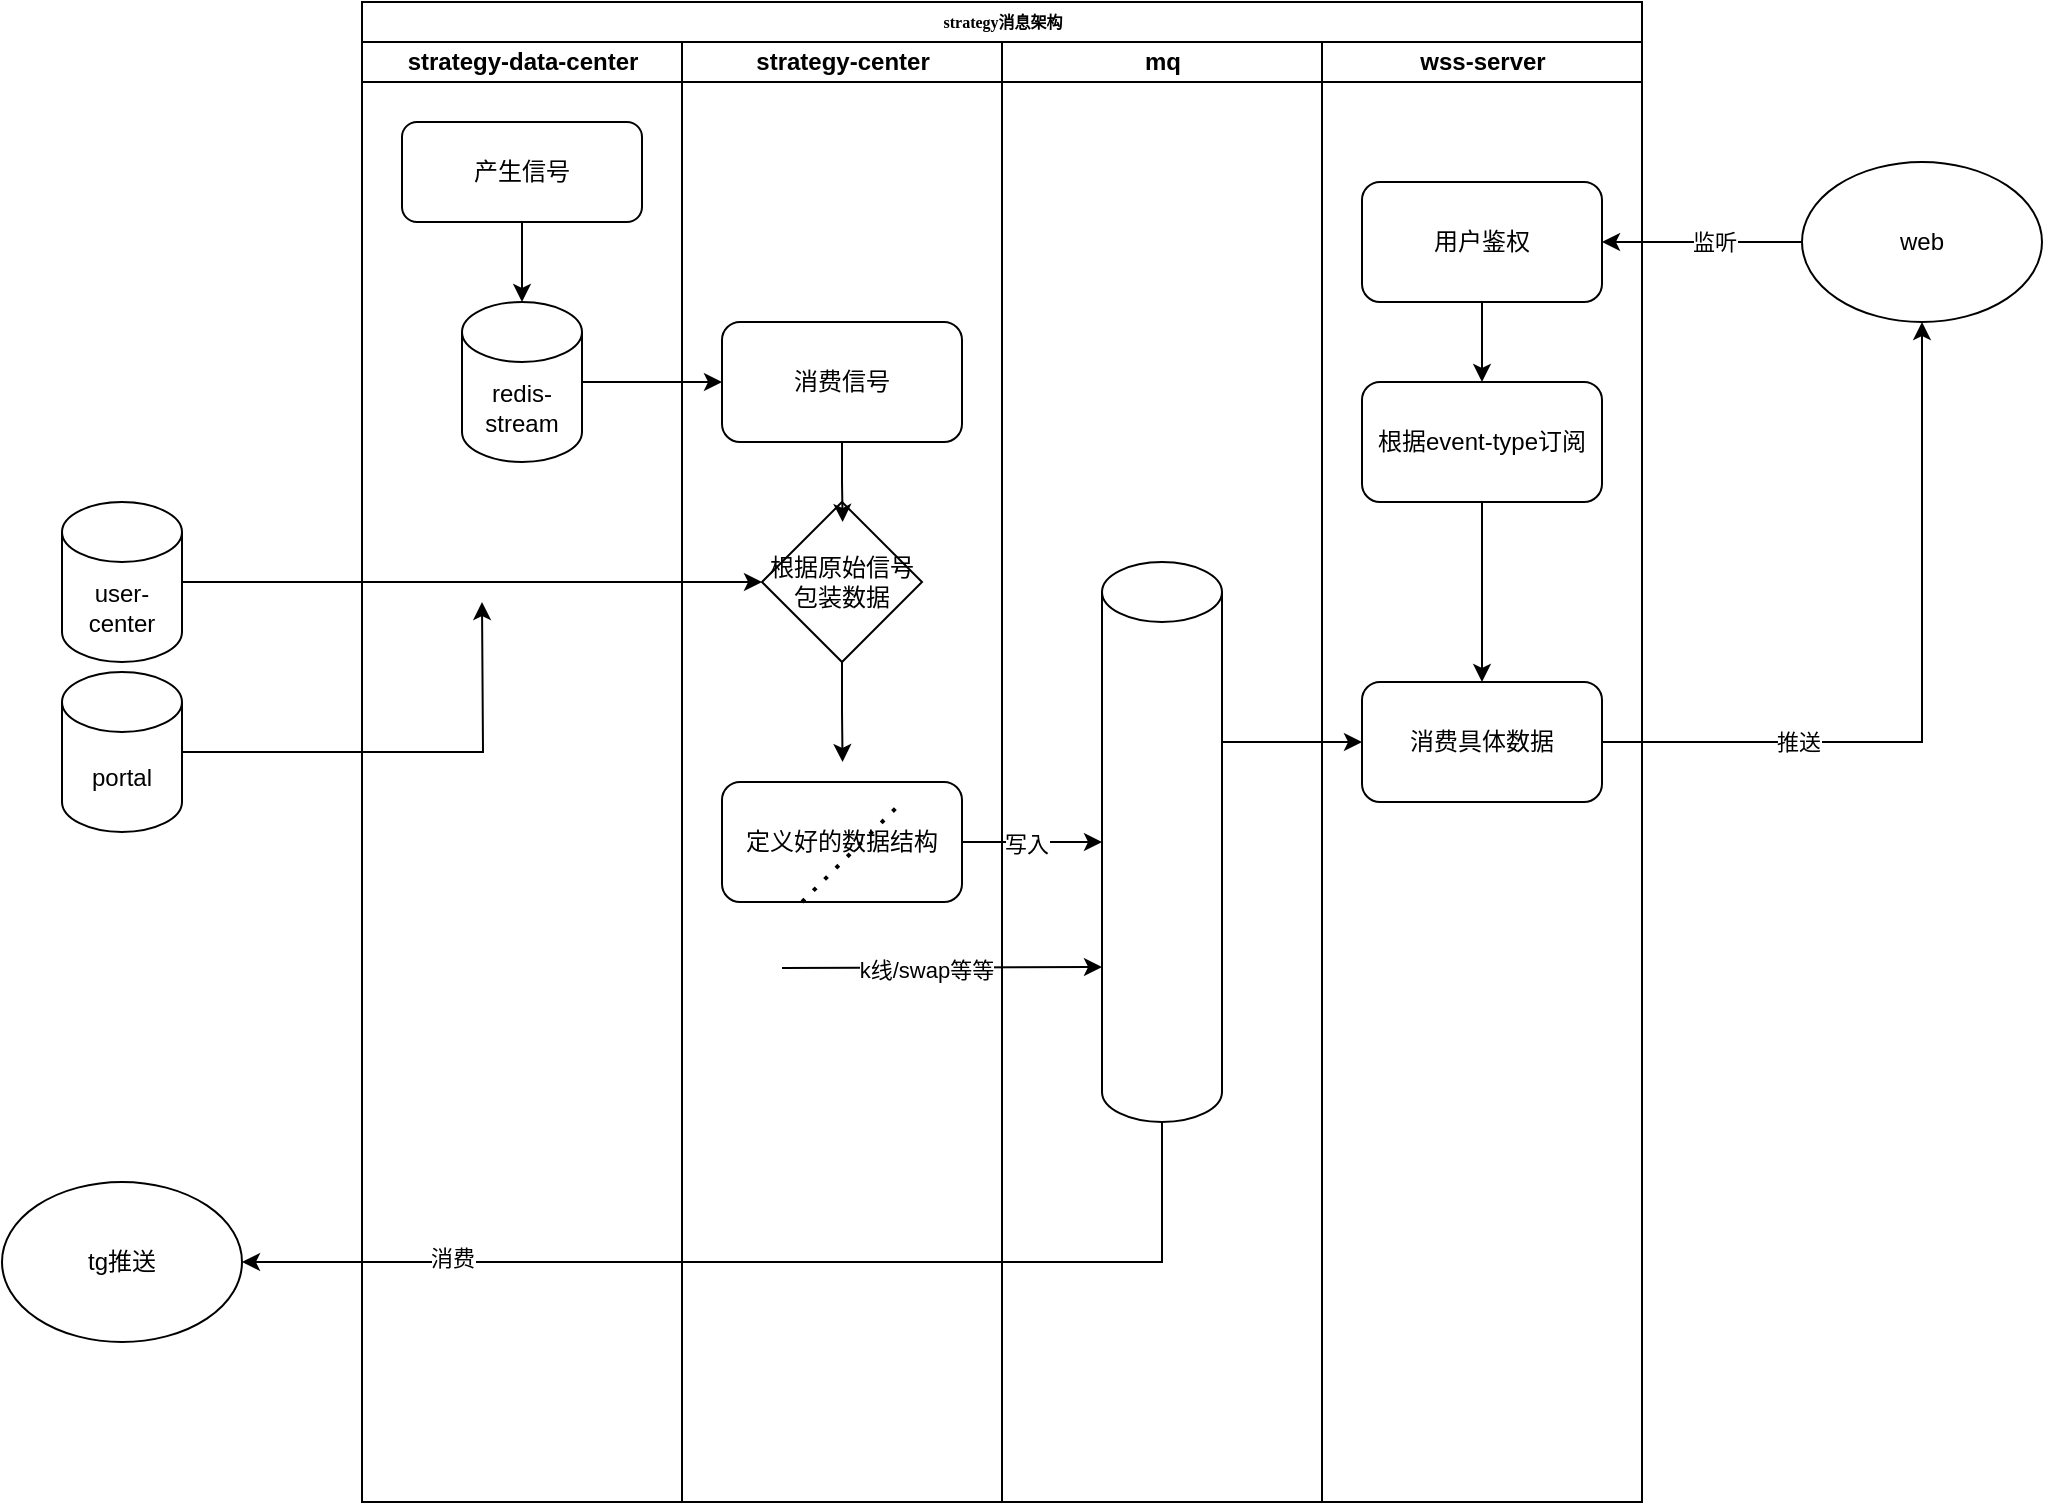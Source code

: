 <mxfile version="26.2.10">
  <diagram name="Page-1" id="74e2e168-ea6b-b213-b513-2b3c1d86103e">
    <mxGraphModel dx="1354" dy="873" grid="1" gridSize="10" guides="1" tooltips="1" connect="1" arrows="1" fold="1" page="1" pageScale="1" pageWidth="1100" pageHeight="850" background="none" math="0" shadow="0">
      <root>
        <mxCell id="0" />
        <mxCell id="1" parent="0" />
        <mxCell id="77e6c97f196da883-1" value="strategy消息架构" style="swimlane;html=1;childLayout=stackLayout;startSize=20;rounded=0;shadow=0;labelBackgroundColor=none;strokeWidth=1;fontFamily=Verdana;fontSize=8;align=center;" parent="1" vertex="1">
          <mxGeometry x="230" y="40" width="640" height="750" as="geometry" />
        </mxCell>
        <mxCell id="77e6c97f196da883-3" value="strategy-data-center" style="swimlane;html=1;startSize=20;" parent="77e6c97f196da883-1" vertex="1">
          <mxGeometry y="20" width="160" height="730" as="geometry" />
        </mxCell>
        <mxCell id="DddXrHsZ-RXUBKqkZNDK-5" style="edgeStyle=orthogonalEdgeStyle;rounded=0;orthogonalLoop=1;jettySize=auto;html=1;exitX=0.5;exitY=1;exitDx=0;exitDy=0;" edge="1" parent="77e6c97f196da883-3" source="DddXrHsZ-RXUBKqkZNDK-2" target="DddXrHsZ-RXUBKqkZNDK-4">
          <mxGeometry relative="1" as="geometry" />
        </mxCell>
        <mxCell id="DddXrHsZ-RXUBKqkZNDK-2" value="产生信号" style="rounded=1;whiteSpace=wrap;html=1;" vertex="1" parent="77e6c97f196da883-3">
          <mxGeometry x="20" y="40" width="120" height="50" as="geometry" />
        </mxCell>
        <mxCell id="DddXrHsZ-RXUBKqkZNDK-4" value="redis-stream" style="shape=cylinder3;whiteSpace=wrap;html=1;boundedLbl=1;backgroundOutline=1;size=15;" vertex="1" parent="77e6c97f196da883-3">
          <mxGeometry x="50" y="130" width="60" height="80" as="geometry" />
        </mxCell>
        <mxCell id="77e6c97f196da883-4" value="strategy-center" style="swimlane;html=1;startSize=20;" parent="77e6c97f196da883-1" vertex="1">
          <mxGeometry x="160" y="20" width="160" height="730" as="geometry" />
        </mxCell>
        <mxCell id="DddXrHsZ-RXUBKqkZNDK-6" value="消费信号" style="rounded=1;whiteSpace=wrap;html=1;" vertex="1" parent="77e6c97f196da883-4">
          <mxGeometry x="20" y="140" width="120" height="60" as="geometry" />
        </mxCell>
        <mxCell id="DddXrHsZ-RXUBKqkZNDK-11" style="edgeStyle=orthogonalEdgeStyle;rounded=0;orthogonalLoop=1;jettySize=auto;html=1;exitX=0.5;exitY=1;exitDx=0;exitDy=0;" edge="1" parent="77e6c97f196da883-4" source="DddXrHsZ-RXUBKqkZNDK-8">
          <mxGeometry relative="1" as="geometry">
            <mxPoint x="80.286" y="360" as="targetPoint" />
          </mxGeometry>
        </mxCell>
        <mxCell id="DddXrHsZ-RXUBKqkZNDK-8" value="根据原始信号包装数据" style="rhombus;whiteSpace=wrap;html=1;" vertex="1" parent="77e6c97f196da883-4">
          <mxGeometry x="40" y="230" width="80" height="80" as="geometry" />
        </mxCell>
        <mxCell id="DddXrHsZ-RXUBKqkZNDK-12" style="edgeStyle=orthogonalEdgeStyle;rounded=0;orthogonalLoop=1;jettySize=auto;html=1;exitX=0.5;exitY=1;exitDx=0;exitDy=0;entryX=0.504;entryY=0.125;entryDx=0;entryDy=0;entryPerimeter=0;" edge="1" parent="77e6c97f196da883-4" source="DddXrHsZ-RXUBKqkZNDK-6" target="DddXrHsZ-RXUBKqkZNDK-8">
          <mxGeometry relative="1" as="geometry" />
        </mxCell>
        <mxCell id="DddXrHsZ-RXUBKqkZNDK-17" value="定义好的数据结构" style="rounded=1;whiteSpace=wrap;html=1;" vertex="1" parent="77e6c97f196da883-4">
          <mxGeometry x="20" y="370" width="120" height="60" as="geometry" />
        </mxCell>
        <mxCell id="77e6c97f196da883-5" value="mq" style="swimlane;html=1;startSize=20;" parent="77e6c97f196da883-1" vertex="1">
          <mxGeometry x="320" y="20" width="160" height="730" as="geometry" />
        </mxCell>
        <mxCell id="DddXrHsZ-RXUBKqkZNDK-1" value="" style="shape=cylinder3;whiteSpace=wrap;html=1;boundedLbl=1;backgroundOutline=1;size=15;" vertex="1" parent="77e6c97f196da883-5">
          <mxGeometry x="50" y="260" width="60" height="280" as="geometry" />
        </mxCell>
        <mxCell id="77e6c97f196da883-6" value="wss-server" style="swimlane;html=1;startSize=20;" parent="77e6c97f196da883-1" vertex="1">
          <mxGeometry x="480" y="20" width="160" height="730" as="geometry" />
        </mxCell>
        <mxCell id="DddXrHsZ-RXUBKqkZNDK-26" style="edgeStyle=orthogonalEdgeStyle;rounded=0;orthogonalLoop=1;jettySize=auto;html=1;exitX=0.5;exitY=1;exitDx=0;exitDy=0;entryX=0.5;entryY=0;entryDx=0;entryDy=0;" edge="1" parent="77e6c97f196da883-6" source="DddXrHsZ-RXUBKqkZNDK-23" target="DddXrHsZ-RXUBKqkZNDK-25">
          <mxGeometry relative="1" as="geometry" />
        </mxCell>
        <mxCell id="DddXrHsZ-RXUBKqkZNDK-23" value="用户鉴权" style="rounded=1;whiteSpace=wrap;html=1;" vertex="1" parent="77e6c97f196da883-6">
          <mxGeometry x="20" y="70" width="120" height="60" as="geometry" />
        </mxCell>
        <mxCell id="DddXrHsZ-RXUBKqkZNDK-33" style="edgeStyle=orthogonalEdgeStyle;rounded=0;orthogonalLoop=1;jettySize=auto;html=1;exitX=0.5;exitY=1;exitDx=0;exitDy=0;entryX=0.5;entryY=0;entryDx=0;entryDy=0;" edge="1" parent="77e6c97f196da883-6" source="DddXrHsZ-RXUBKqkZNDK-25" target="DddXrHsZ-RXUBKqkZNDK-30">
          <mxGeometry relative="1" as="geometry" />
        </mxCell>
        <mxCell id="DddXrHsZ-RXUBKqkZNDK-25" value="根据event-type订阅" style="rounded=1;whiteSpace=wrap;html=1;" vertex="1" parent="77e6c97f196da883-6">
          <mxGeometry x="20" y="170" width="120" height="60" as="geometry" />
        </mxCell>
        <mxCell id="DddXrHsZ-RXUBKqkZNDK-30" value="消费具体数据" style="rounded=1;whiteSpace=wrap;html=1;" vertex="1" parent="77e6c97f196da883-6">
          <mxGeometry x="20" y="320" width="120" height="60" as="geometry" />
        </mxCell>
        <mxCell id="DddXrHsZ-RXUBKqkZNDK-7" style="edgeStyle=orthogonalEdgeStyle;rounded=0;orthogonalLoop=1;jettySize=auto;html=1;exitX=1;exitY=0.5;exitDx=0;exitDy=0;exitPerimeter=0;entryX=0;entryY=0.5;entryDx=0;entryDy=0;" edge="1" parent="77e6c97f196da883-1" source="DddXrHsZ-RXUBKqkZNDK-4" target="DddXrHsZ-RXUBKqkZNDK-6">
          <mxGeometry relative="1" as="geometry" />
        </mxCell>
        <mxCell id="DddXrHsZ-RXUBKqkZNDK-18" style="edgeStyle=orthogonalEdgeStyle;rounded=0;orthogonalLoop=1;jettySize=auto;html=1;exitX=1;exitY=0.5;exitDx=0;exitDy=0;entryX=0;entryY=0.5;entryDx=0;entryDy=0;entryPerimeter=0;" edge="1" parent="77e6c97f196da883-1" source="DddXrHsZ-RXUBKqkZNDK-17" target="DddXrHsZ-RXUBKqkZNDK-1">
          <mxGeometry relative="1" as="geometry" />
        </mxCell>
        <mxCell id="DddXrHsZ-RXUBKqkZNDK-19" value="写入" style="edgeLabel;html=1;align=center;verticalAlign=middle;resizable=0;points=[];" vertex="1" connectable="0" parent="DddXrHsZ-RXUBKqkZNDK-18">
          <mxGeometry x="-0.094" y="-1" relative="1" as="geometry">
            <mxPoint as="offset" />
          </mxGeometry>
        </mxCell>
        <mxCell id="DddXrHsZ-RXUBKqkZNDK-35" style="edgeStyle=orthogonalEdgeStyle;rounded=0;orthogonalLoop=1;jettySize=auto;html=1;exitX=1;exitY=0;exitDx=0;exitDy=77.5;exitPerimeter=0;entryX=0;entryY=0.5;entryDx=0;entryDy=0;" edge="1" parent="77e6c97f196da883-1" source="DddXrHsZ-RXUBKqkZNDK-1" target="DddXrHsZ-RXUBKqkZNDK-30">
          <mxGeometry relative="1" as="geometry">
            <Array as="points">
              <mxPoint x="430" y="370" />
            </Array>
          </mxGeometry>
        </mxCell>
        <mxCell id="DddXrHsZ-RXUBKqkZNDK-14" style="edgeStyle=orthogonalEdgeStyle;rounded=0;orthogonalLoop=1;jettySize=auto;html=1;exitX=1;exitY=0.5;exitDx=0;exitDy=0;exitPerimeter=0;entryX=0;entryY=0.5;entryDx=0;entryDy=0;" edge="1" parent="1" source="DddXrHsZ-RXUBKqkZNDK-9" target="DddXrHsZ-RXUBKqkZNDK-8">
          <mxGeometry relative="1" as="geometry" />
        </mxCell>
        <mxCell id="DddXrHsZ-RXUBKqkZNDK-9" value="user-center" style="shape=cylinder3;whiteSpace=wrap;html=1;boundedLbl=1;backgroundOutline=1;size=15;" vertex="1" parent="1">
          <mxGeometry x="80" y="290" width="60" height="80" as="geometry" />
        </mxCell>
        <mxCell id="DddXrHsZ-RXUBKqkZNDK-16" style="edgeStyle=orthogonalEdgeStyle;rounded=0;orthogonalLoop=1;jettySize=auto;html=1;exitX=1;exitY=0.5;exitDx=0;exitDy=0;exitPerimeter=0;" edge="1" parent="1" source="DddXrHsZ-RXUBKqkZNDK-10">
          <mxGeometry relative="1" as="geometry">
            <mxPoint x="290" y="340" as="targetPoint" />
          </mxGeometry>
        </mxCell>
        <mxCell id="DddXrHsZ-RXUBKqkZNDK-10" value="portal" style="shape=cylinder3;whiteSpace=wrap;html=1;boundedLbl=1;backgroundOutline=1;size=15;" vertex="1" parent="1">
          <mxGeometry x="80" y="375" width="60" height="80" as="geometry" />
        </mxCell>
        <mxCell id="DddXrHsZ-RXUBKqkZNDK-20" value="" style="endArrow=classic;html=1;rounded=0;entryX=0;entryY=0;entryDx=0;entryDy=202.5;entryPerimeter=0;" edge="1" parent="1" target="DddXrHsZ-RXUBKqkZNDK-1">
          <mxGeometry width="50" height="50" relative="1" as="geometry">
            <mxPoint x="440" y="523" as="sourcePoint" />
            <mxPoint x="500" y="440" as="targetPoint" />
          </mxGeometry>
        </mxCell>
        <mxCell id="DddXrHsZ-RXUBKqkZNDK-21" value="k线/swap等等" style="edgeLabel;html=1;align=center;verticalAlign=middle;resizable=0;points=[];" vertex="1" connectable="0" parent="DddXrHsZ-RXUBKqkZNDK-20">
          <mxGeometry x="-0.104" y="-1" relative="1" as="geometry">
            <mxPoint as="offset" />
          </mxGeometry>
        </mxCell>
        <mxCell id="DddXrHsZ-RXUBKqkZNDK-24" style="edgeStyle=orthogonalEdgeStyle;rounded=0;orthogonalLoop=1;jettySize=auto;html=1;exitX=0;exitY=0.5;exitDx=0;exitDy=0;entryX=1;entryY=0.5;entryDx=0;entryDy=0;" edge="1" parent="1" source="DddXrHsZ-RXUBKqkZNDK-22" target="DddXrHsZ-RXUBKqkZNDK-23">
          <mxGeometry relative="1" as="geometry" />
        </mxCell>
        <mxCell id="DddXrHsZ-RXUBKqkZNDK-36" value="监听" style="edgeLabel;html=1;align=center;verticalAlign=middle;resizable=0;points=[];" vertex="1" connectable="0" parent="DddXrHsZ-RXUBKqkZNDK-24">
          <mxGeometry x="-0.12" relative="1" as="geometry">
            <mxPoint as="offset" />
          </mxGeometry>
        </mxCell>
        <mxCell id="DddXrHsZ-RXUBKqkZNDK-22" value="web" style="ellipse;whiteSpace=wrap;html=1;" vertex="1" parent="1">
          <mxGeometry x="950" y="120" width="120" height="80" as="geometry" />
        </mxCell>
        <mxCell id="DddXrHsZ-RXUBKqkZNDK-27" value="" style="endArrow=none;dashed=1;html=1;dashPattern=1 3;strokeWidth=2;rounded=0;" edge="1" parent="1">
          <mxGeometry width="50" height="50" relative="1" as="geometry">
            <mxPoint x="450" y="490" as="sourcePoint" />
            <mxPoint x="500" y="440" as="targetPoint" />
          </mxGeometry>
        </mxCell>
        <mxCell id="DddXrHsZ-RXUBKqkZNDK-31" style="edgeStyle=orthogonalEdgeStyle;rounded=0;orthogonalLoop=1;jettySize=auto;html=1;exitX=1;exitY=0.5;exitDx=0;exitDy=0;entryX=0.5;entryY=1;entryDx=0;entryDy=0;" edge="1" parent="1" source="DddXrHsZ-RXUBKqkZNDK-30" target="DddXrHsZ-RXUBKqkZNDK-22">
          <mxGeometry relative="1" as="geometry" />
        </mxCell>
        <mxCell id="DddXrHsZ-RXUBKqkZNDK-32" value="推送" style="edgeLabel;html=1;align=center;verticalAlign=middle;resizable=0;points=[];" vertex="1" connectable="0" parent="DddXrHsZ-RXUBKqkZNDK-31">
          <mxGeometry x="-0.469" relative="1" as="geometry">
            <mxPoint as="offset" />
          </mxGeometry>
        </mxCell>
        <mxCell id="DddXrHsZ-RXUBKqkZNDK-37" value="tg推送" style="ellipse;whiteSpace=wrap;html=1;" vertex="1" parent="1">
          <mxGeometry x="50" y="630" width="120" height="80" as="geometry" />
        </mxCell>
        <mxCell id="DddXrHsZ-RXUBKqkZNDK-38" style="edgeStyle=orthogonalEdgeStyle;rounded=0;orthogonalLoop=1;jettySize=auto;html=1;exitX=0.5;exitY=1;exitDx=0;exitDy=0;exitPerimeter=0;entryX=1;entryY=0.5;entryDx=0;entryDy=0;" edge="1" parent="1" source="DddXrHsZ-RXUBKqkZNDK-1" target="DddXrHsZ-RXUBKqkZNDK-37">
          <mxGeometry relative="1" as="geometry" />
        </mxCell>
        <mxCell id="DddXrHsZ-RXUBKqkZNDK-39" value="消费" style="edgeLabel;html=1;align=center;verticalAlign=middle;resizable=0;points=[];" vertex="1" connectable="0" parent="DddXrHsZ-RXUBKqkZNDK-38">
          <mxGeometry x="0.605" y="-2" relative="1" as="geometry">
            <mxPoint as="offset" />
          </mxGeometry>
        </mxCell>
      </root>
    </mxGraphModel>
  </diagram>
</mxfile>
